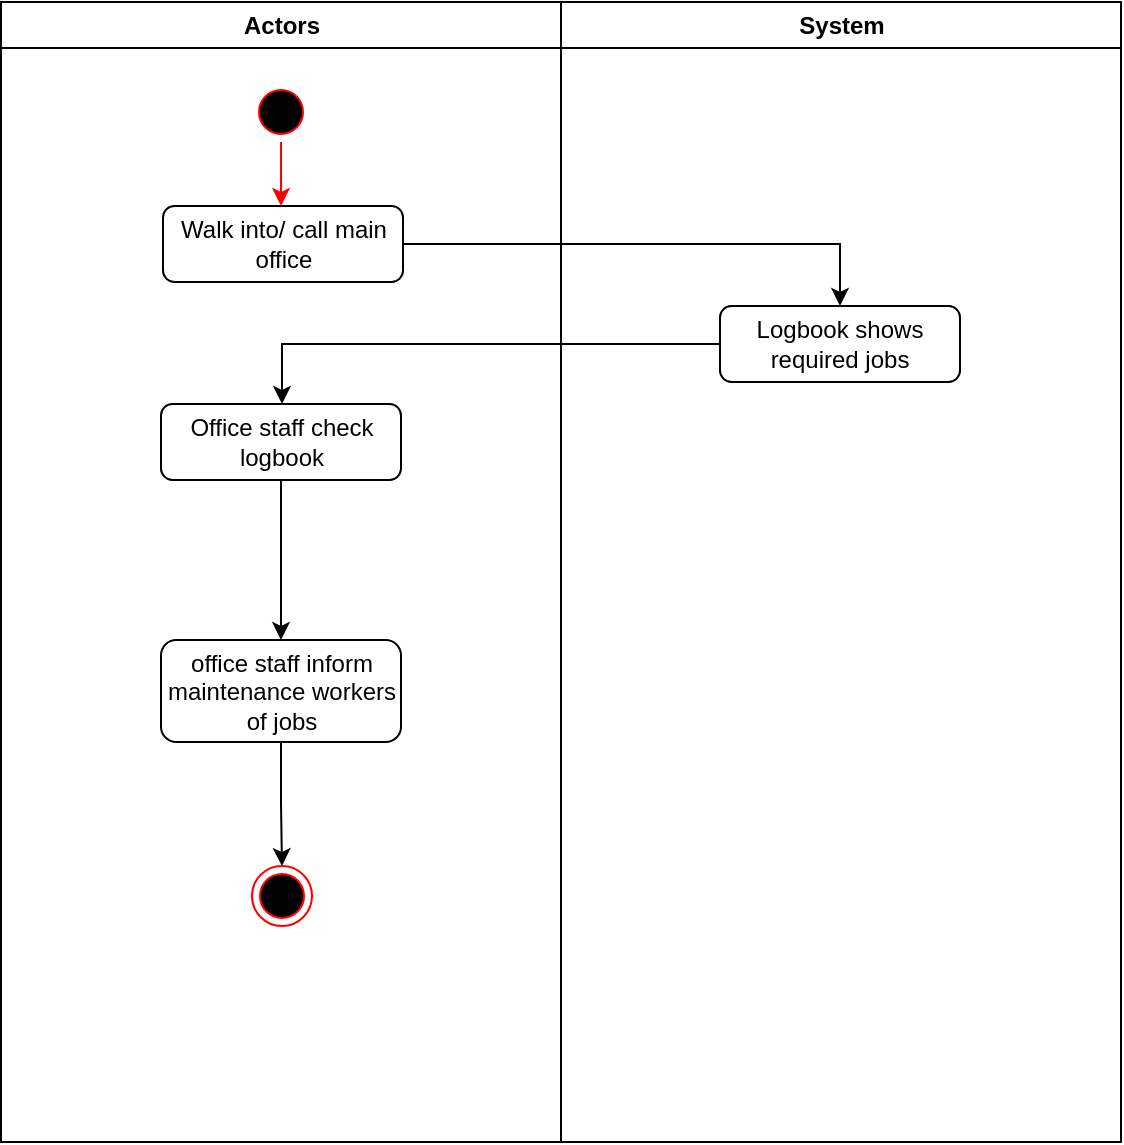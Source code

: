 <mxfile version="10.6.1" type="github"><diagram name="Page-1" id="e7e014a7-5840-1c2e-5031-d8a46d1fe8dd"><mxGraphModel dx="893" dy="754" grid="1" gridSize="10" guides="1" tooltips="1" connect="1" arrows="1" fold="1" page="1" pageScale="1" pageWidth="1169" pageHeight="826" background="#ffffff" math="0" shadow="0"><root><mxCell id="0"/><mxCell id="1" parent="0"/><mxCell id="2" value="Actors" style="swimlane;whiteSpace=wrap" parent="1" vertex="1"><mxGeometry x="164.5" y="128" width="280" height="570" as="geometry"/></mxCell><mxCell id="5" value="" style="ellipse;shape=startState;fillColor=#000000;strokeColor=#ff0000;" parent="2" vertex="1"><mxGeometry x="125" y="40" width="30" height="30" as="geometry"/></mxCell><mxCell id="UJp4CW82fnWcIm8ecrQ_-41" style="edgeStyle=orthogonalEdgeStyle;rounded=0;orthogonalLoop=1;jettySize=auto;html=1;exitX=0.5;exitY=1;exitDx=0;exitDy=0;strokeColor=#FF0000;" edge="1" parent="2" source="5"><mxGeometry relative="1" as="geometry"><mxPoint x="140" y="102" as="targetPoint"/></mxGeometry></mxCell><mxCell id="UJp4CW82fnWcIm8ecrQ_-42" value="Walk into/ call main office" style="rounded=1;whiteSpace=wrap;html=1;" vertex="1" parent="2"><mxGeometry x="81" y="102" width="120" height="38" as="geometry"/></mxCell><mxCell id="UJp4CW82fnWcIm8ecrQ_-49" value="" style="edgeStyle=orthogonalEdgeStyle;rounded=0;orthogonalLoop=1;jettySize=auto;html=1;strokeColor=#000000;" edge="1" parent="2" source="UJp4CW82fnWcIm8ecrQ_-46" target="UJp4CW82fnWcIm8ecrQ_-48"><mxGeometry relative="1" as="geometry"/></mxCell><mxCell id="UJp4CW82fnWcIm8ecrQ_-46" value="Office staff check logbook" style="rounded=1;whiteSpace=wrap;html=1;" vertex="1" parent="2"><mxGeometry x="80" y="201" width="120" height="38" as="geometry"/></mxCell><mxCell id="UJp4CW82fnWcIm8ecrQ_-51" style="edgeStyle=orthogonalEdgeStyle;rounded=0;orthogonalLoop=1;jettySize=auto;html=1;exitX=0.5;exitY=1;exitDx=0;exitDy=0;entryX=0.5;entryY=0;entryDx=0;entryDy=0;strokeColor=#000000;" edge="1" parent="2" source="UJp4CW82fnWcIm8ecrQ_-48" target="UJp4CW82fnWcIm8ecrQ_-50"><mxGeometry relative="1" as="geometry"/></mxCell><mxCell id="UJp4CW82fnWcIm8ecrQ_-48" value="office staff inform maintenance workers of jobs" style="rounded=1;whiteSpace=wrap;html=1;" vertex="1" parent="2"><mxGeometry x="80" y="319" width="120" height="51" as="geometry"/></mxCell><mxCell id="UJp4CW82fnWcIm8ecrQ_-50" value="" style="ellipse;html=1;shape=endState;fillColor=#000000;strokeColor=#ff0000;" vertex="1" parent="2"><mxGeometry x="125.5" y="432" width="30" height="30" as="geometry"/></mxCell><mxCell id="3" value="System" style="swimlane;whiteSpace=wrap" parent="1" vertex="1"><mxGeometry x="444.5" y="128" width="280" height="570" as="geometry"/></mxCell><mxCell id="UJp4CW82fnWcIm8ecrQ_-44" value="Logbook shows required jobs" style="rounded=1;whiteSpace=wrap;html=1;" vertex="1" parent="3"><mxGeometry x="79.5" y="152" width="120" height="38" as="geometry"/></mxCell><mxCell id="UJp4CW82fnWcIm8ecrQ_-45" value="" style="edgeStyle=orthogonalEdgeStyle;rounded=0;orthogonalLoop=1;jettySize=auto;html=1;strokeColor=#000000;" edge="1" parent="1" source="UJp4CW82fnWcIm8ecrQ_-42" target="UJp4CW82fnWcIm8ecrQ_-44"><mxGeometry relative="1" as="geometry"/></mxCell><mxCell id="UJp4CW82fnWcIm8ecrQ_-47" value="" style="edgeStyle=orthogonalEdgeStyle;rounded=0;orthogonalLoop=1;jettySize=auto;html=1;strokeColor=#000000;" edge="1" parent="1" source="UJp4CW82fnWcIm8ecrQ_-44" target="UJp4CW82fnWcIm8ecrQ_-46"><mxGeometry relative="1" as="geometry"><Array as="points"><mxPoint x="305" y="299"/></Array></mxGeometry></mxCell></root></mxGraphModel></diagram></mxfile>